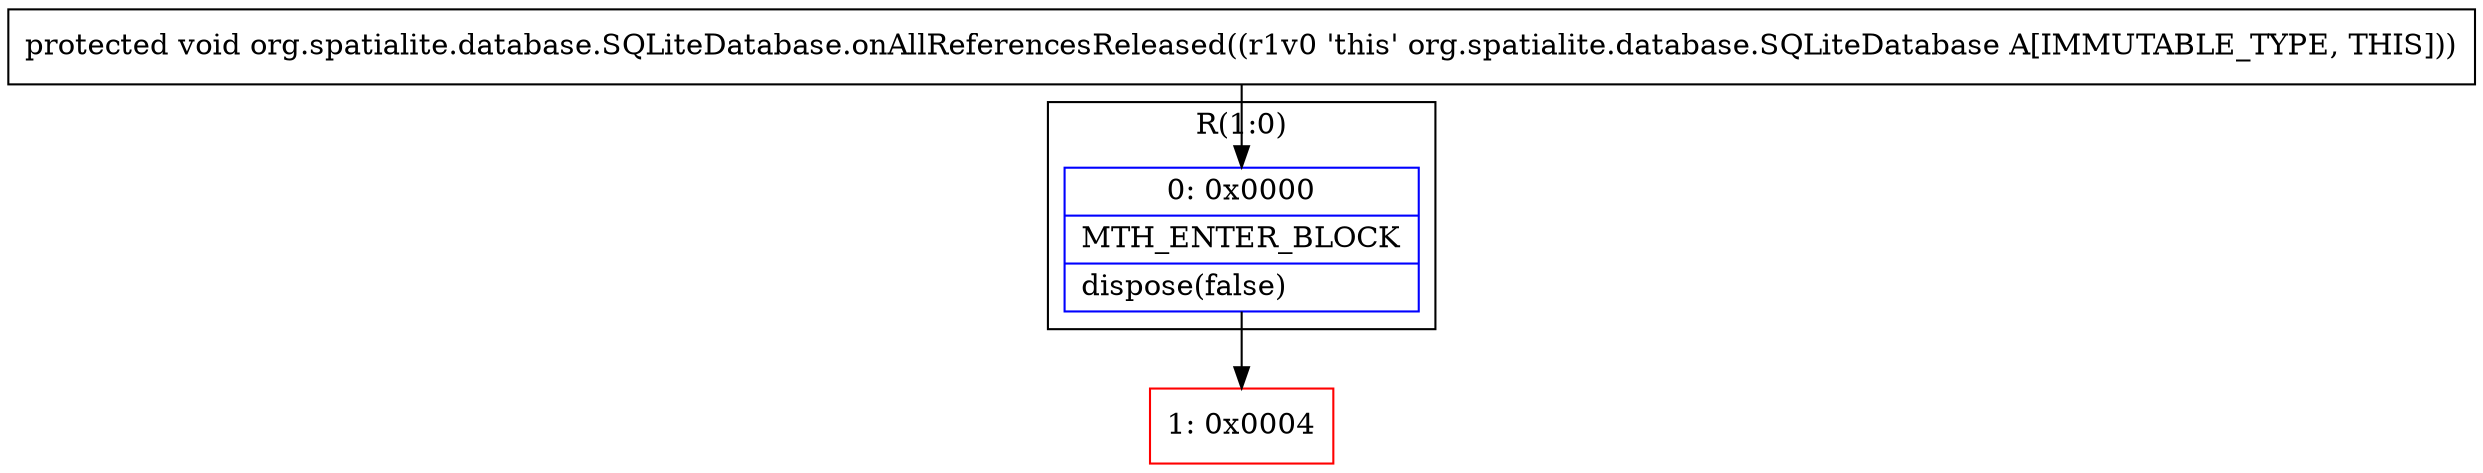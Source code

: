 digraph "CFG fororg.spatialite.database.SQLiteDatabase.onAllReferencesReleased()V" {
subgraph cluster_Region_694601605 {
label = "R(1:0)";
node [shape=record,color=blue];
Node_0 [shape=record,label="{0\:\ 0x0000|MTH_ENTER_BLOCK\l|dispose(false)\l}"];
}
Node_1 [shape=record,color=red,label="{1\:\ 0x0004}"];
MethodNode[shape=record,label="{protected void org.spatialite.database.SQLiteDatabase.onAllReferencesReleased((r1v0 'this' org.spatialite.database.SQLiteDatabase A[IMMUTABLE_TYPE, THIS])) }"];
MethodNode -> Node_0;
Node_0 -> Node_1;
}

